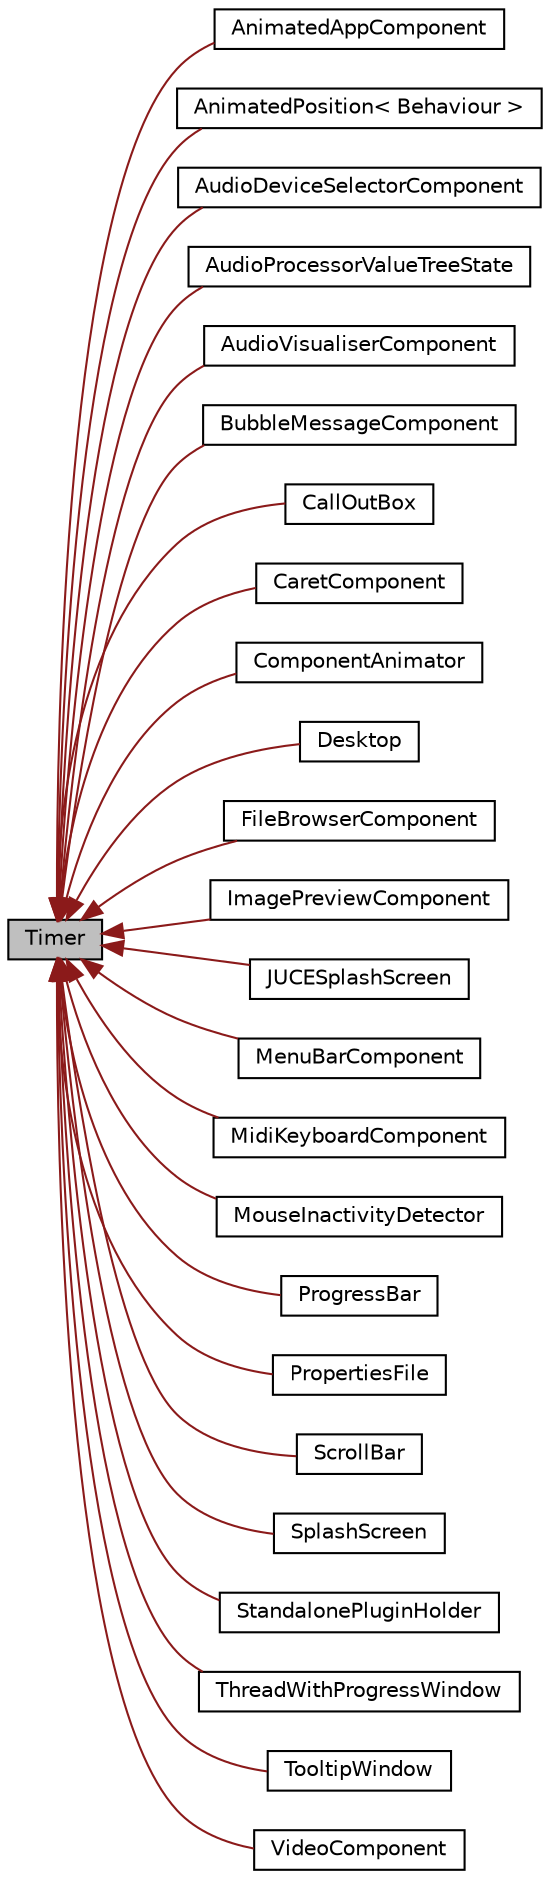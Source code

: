 digraph "Timer"
{
  bgcolor="transparent";
  edge [fontname="Helvetica",fontsize="10",labelfontname="Helvetica",labelfontsize="10"];
  node [fontname="Helvetica",fontsize="10",shape=record];
  rankdir="LR";
  Node0 [label="Timer",height=0.2,width=0.4,color="black", fillcolor="grey75", style="filled", fontcolor="black"];
  Node0 -> Node1 [dir="back",color="firebrick4",fontsize="10",style="solid",fontname="Helvetica"];
  Node1 [label="AnimatedAppComponent",height=0.2,width=0.4,color="black",URL="$classAnimatedAppComponent.html",tooltip="A base class for writing simple one-page graphical apps. "];
  Node0 -> Node2 [dir="back",color="firebrick4",fontsize="10",style="solid",fontname="Helvetica"];
  Node2 [label="AnimatedPosition\< Behaviour \>",height=0.2,width=0.4,color="black",URL="$classAnimatedPosition.html",tooltip="Models a 1-dimensional position that can be dragged around by the user, and which will then continue ..."];
  Node0 -> Node3 [dir="back",color="firebrick4",fontsize="10",style="solid",fontname="Helvetica"];
  Node3 [label="AudioDeviceSelectorComponent",height=0.2,width=0.4,color="black",URL="$classAudioDeviceSelectorComponent.html",tooltip="A component containing controls to let the user change the audio settings of an AudioDeviceManager ob..."];
  Node0 -> Node4 [dir="back",color="firebrick4",fontsize="10",style="solid",fontname="Helvetica"];
  Node4 [label="AudioProcessorValueTreeState",height=0.2,width=0.4,color="black",URL="$classAudioProcessorValueTreeState.html",tooltip="This class contains a ValueTree which is used to manage an AudioProcessor&#39;s entire state..."];
  Node0 -> Node5 [dir="back",color="firebrick4",fontsize="10",style="solid",fontname="Helvetica"];
  Node5 [label="AudioVisualiserComponent",height=0.2,width=0.4,color="black",URL="$classAudioVisualiserComponent.html",tooltip="A simple component that can be used to show a scrolling waveform of audio data. "];
  Node0 -> Node6 [dir="back",color="firebrick4",fontsize="10",style="solid",fontname="Helvetica"];
  Node6 [label="BubbleMessageComponent",height=0.2,width=0.4,color="black",URL="$classBubbleMessageComponent.html",tooltip="A speech-bubble component that displays a short message. "];
  Node0 -> Node7 [dir="back",color="firebrick4",fontsize="10",style="solid",fontname="Helvetica"];
  Node7 [label="CallOutBox",height=0.2,width=0.4,color="black",URL="$classCallOutBox.html",tooltip="A box with a small arrow that can be used as a temporary pop-up window to show extra controls when a ..."];
  Node0 -> Node8 [dir="back",color="firebrick4",fontsize="10",style="solid",fontname="Helvetica"];
  Node8 [label="CaretComponent",height=0.2,width=0.4,color="black",URL="$classCaretComponent.html",tooltip="{GUI} "];
  Node0 -> Node9 [dir="back",color="firebrick4",fontsize="10",style="solid",fontname="Helvetica"];
  Node9 [label="ComponentAnimator",height=0.2,width=0.4,color="black",URL="$classComponentAnimator.html",tooltip="Animates a set of components, moving them to a new position and/or fading their alpha levels..."];
  Node0 -> Node10 [dir="back",color="firebrick4",fontsize="10",style="solid",fontname="Helvetica"];
  Node10 [label="Desktop",height=0.2,width=0.4,color="black",URL="$classDesktop.html",tooltip="Describes and controls aspects of the computer&#39;s desktop. "];
  Node0 -> Node11 [dir="back",color="firebrick4",fontsize="10",style="solid",fontname="Helvetica"];
  Node11 [label="FileBrowserComponent",height=0.2,width=0.4,color="black",URL="$classFileBrowserComponent.html",tooltip="A component for browsing and selecting a file or directory to open or save. "];
  Node0 -> Node12 [dir="back",color="firebrick4",fontsize="10",style="solid",fontname="Helvetica"];
  Node12 [label="ImagePreviewComponent",height=0.2,width=0.4,color="black",URL="$classImagePreviewComponent.html",tooltip="A simple preview component that shows thumbnails of image files. "];
  Node0 -> Node13 [dir="back",color="firebrick4",fontsize="10",style="solid",fontname="Helvetica"];
  Node13 [label="JUCESplashScreen",height=0.2,width=0.4,color="black",URL="$classJUCESplashScreen.html",tooltip="The standard JUCE splash screen component. "];
  Node0 -> Node14 [dir="back",color="firebrick4",fontsize="10",style="solid",fontname="Helvetica"];
  Node14 [label="MenuBarComponent",height=0.2,width=0.4,color="black",URL="$classMenuBarComponent.html",tooltip="A menu bar component. "];
  Node0 -> Node15 [dir="back",color="firebrick4",fontsize="10",style="solid",fontname="Helvetica"];
  Node15 [label="MidiKeyboardComponent",height=0.2,width=0.4,color="black",URL="$classMidiKeyboardComponent.html",tooltip="A component that displays a piano keyboard, whose notes can be clicked on. "];
  Node0 -> Node16 [dir="back",color="firebrick4",fontsize="10",style="solid",fontname="Helvetica"];
  Node16 [label="MouseInactivityDetector",height=0.2,width=0.4,color="black",URL="$classMouseInactivityDetector.html",tooltip="This object watches for mouse-events happening within a component, and if the mouse remains still for..."];
  Node0 -> Node17 [dir="back",color="firebrick4",fontsize="10",style="solid",fontname="Helvetica"];
  Node17 [label="ProgressBar",height=0.2,width=0.4,color="black",URL="$classProgressBar.html",tooltip="A progress bar component. "];
  Node0 -> Node18 [dir="back",color="firebrick4",fontsize="10",style="solid",fontname="Helvetica"];
  Node18 [label="PropertiesFile",height=0.2,width=0.4,color="black",URL="$classPropertiesFile.html",tooltip="Wrapper on a file that stores a list of key/value data pairs. "];
  Node0 -> Node19 [dir="back",color="firebrick4",fontsize="10",style="solid",fontname="Helvetica"];
  Node19 [label="ScrollBar",height=0.2,width=0.4,color="black",URL="$classScrollBar.html",tooltip="A scrollbar component. "];
  Node0 -> Node20 [dir="back",color="firebrick4",fontsize="10",style="solid",fontname="Helvetica"];
  Node20 [label="SplashScreen",height=0.2,width=0.4,color="black",URL="$classSplashScreen.html",tooltip="A component for showing a splash screen while your app starts up. "];
  Node0 -> Node21 [dir="back",color="firebrick4",fontsize="10",style="solid",fontname="Helvetica"];
  Node21 [label="StandalonePluginHolder",height=0.2,width=0.4,color="black",URL="$classStandalonePluginHolder.html",tooltip="An object that creates and plays a standalone instance of an AudioProcessor. "];
  Node0 -> Node22 [dir="back",color="firebrick4",fontsize="10",style="solid",fontname="Helvetica"];
  Node22 [label="ThreadWithProgressWindow",height=0.2,width=0.4,color="black",URL="$classThreadWithProgressWindow.html",tooltip="A thread that automatically pops up a modal dialog box with a progress bar and cancel button while it..."];
  Node0 -> Node23 [dir="back",color="firebrick4",fontsize="10",style="solid",fontname="Helvetica"];
  Node23 [label="TooltipWindow",height=0.2,width=0.4,color="black",URL="$classTooltipWindow.html",tooltip="A window that displays a pop-up tooltip when the mouse hovers over another component. "];
  Node0 -> Node24 [dir="back",color="firebrick4",fontsize="10",style="solid",fontname="Helvetica"];
  Node24 [label="VideoComponent",height=0.2,width=0.4,color="black",URL="$classVideoComponent.html",tooltip="A component that can play a movie. "];
}
